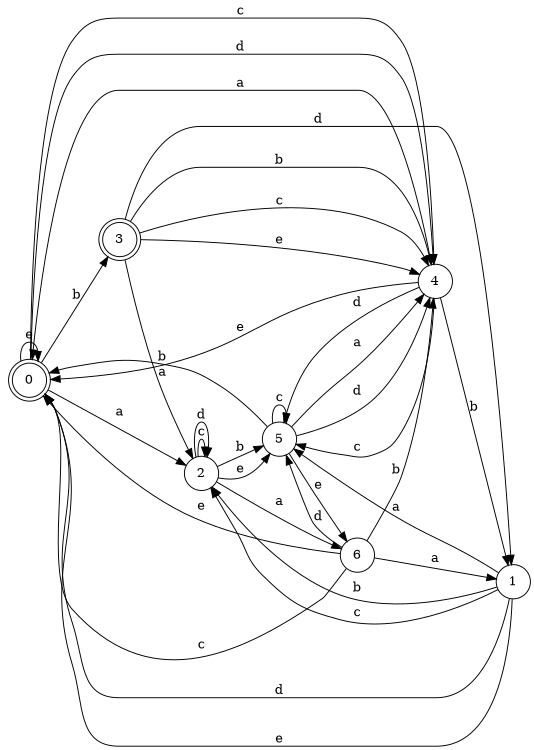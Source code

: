 digraph n6_9 {
__start0 [label="" shape="none"];

rankdir=LR;
size="8,5";

s0 [style="rounded,filled", color="black", fillcolor="white" shape="doublecircle", label="0"];
s1 [style="filled", color="black", fillcolor="white" shape="circle", label="1"];
s2 [style="filled", color="black", fillcolor="white" shape="circle", label="2"];
s3 [style="rounded,filled", color="black", fillcolor="white" shape="doublecircle", label="3"];
s4 [style="filled", color="black", fillcolor="white" shape="circle", label="4"];
s5 [style="filled", color="black", fillcolor="white" shape="circle", label="5"];
s6 [style="filled", color="black", fillcolor="white" shape="circle", label="6"];
s0 -> s2 [label="a"];
s0 -> s3 [label="b"];
s0 -> s4 [label="c"];
s0 -> s4 [label="d"];
s0 -> s0 [label="e"];
s1 -> s5 [label="a"];
s1 -> s2 [label="b"];
s1 -> s2 [label="c"];
s1 -> s0 [label="d"];
s1 -> s0 [label="e"];
s2 -> s6 [label="a"];
s2 -> s5 [label="b"];
s2 -> s2 [label="c"];
s2 -> s2 [label="d"];
s2 -> s5 [label="e"];
s3 -> s2 [label="a"];
s3 -> s4 [label="b"];
s3 -> s4 [label="c"];
s3 -> s1 [label="d"];
s3 -> s4 [label="e"];
s4 -> s0 [label="a"];
s4 -> s1 [label="b"];
s4 -> s5 [label="c"];
s4 -> s5 [label="d"];
s4 -> s0 [label="e"];
s5 -> s4 [label="a"];
s5 -> s0 [label="b"];
s5 -> s5 [label="c"];
s5 -> s4 [label="d"];
s5 -> s6 [label="e"];
s6 -> s1 [label="a"];
s6 -> s4 [label="b"];
s6 -> s0 [label="c"];
s6 -> s5 [label="d"];
s6 -> s0 [label="e"];

}